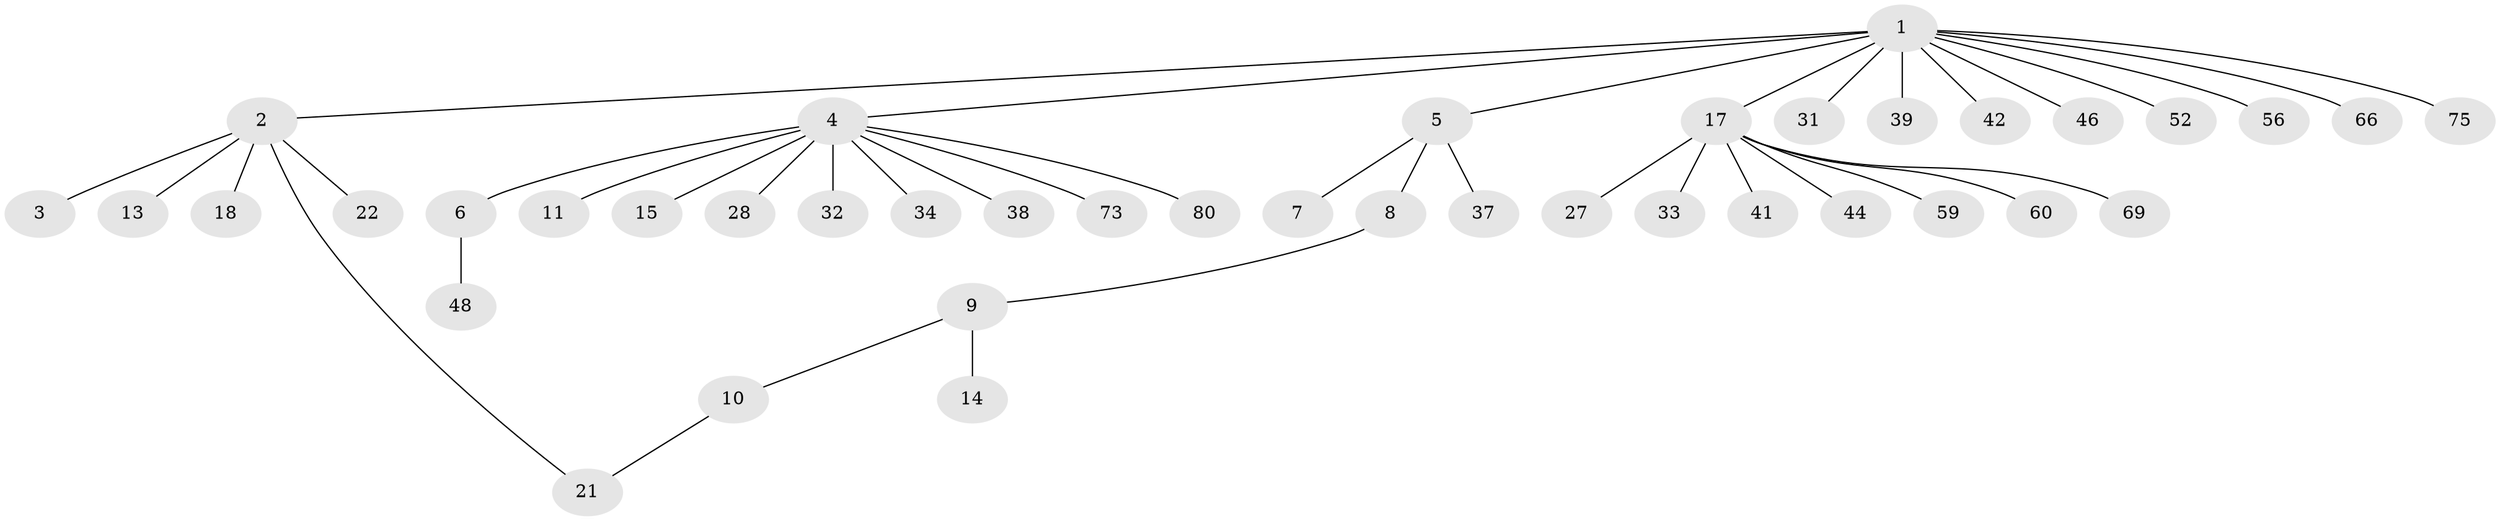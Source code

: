 // original degree distribution, {14: 0.012195121951219513, 6: 0.012195121951219513, 1: 0.6585365853658537, 16: 0.012195121951219513, 4: 0.024390243902439025, 2: 0.18292682926829268, 8: 0.012195121951219513, 3: 0.06097560975609756, 12: 0.012195121951219513, 7: 0.012195121951219513}
// Generated by graph-tools (version 1.1) at 2025/14/03/09/25 04:14:31]
// undirected, 41 vertices, 41 edges
graph export_dot {
graph [start="1"]
  node [color=gray90,style=filled];
  1;
  2;
  3;
  4 [super="+19+20+58+55+62"];
  5;
  6;
  7 [super="+50"];
  8;
  9 [super="+36+30+53+54+63+12"];
  10 [super="+16"];
  11;
  13;
  14;
  15 [super="+25"];
  17 [super="+24"];
  18;
  21 [super="+43+23"];
  22;
  27;
  28;
  31;
  32;
  33;
  34 [super="+47"];
  37 [super="+57"];
  38;
  39;
  41;
  42;
  44;
  46;
  48;
  52 [super="+71"];
  56;
  59;
  60 [super="+78+77"];
  66;
  69;
  73;
  75;
  80;
  1 -- 2;
  1 -- 4;
  1 -- 5;
  1 -- 17 [weight=2];
  1 -- 31;
  1 -- 39;
  1 -- 42;
  1 -- 46;
  1 -- 52;
  1 -- 56;
  1 -- 66;
  1 -- 75;
  2 -- 3;
  2 -- 13;
  2 -- 18;
  2 -- 22;
  2 -- 21;
  4 -- 6;
  4 -- 11;
  4 -- 15 [weight=2];
  4 -- 28;
  4 -- 32;
  4 -- 34;
  4 -- 38;
  4 -- 73;
  4 -- 80;
  5 -- 7;
  5 -- 8;
  5 -- 37;
  6 -- 48;
  8 -- 9;
  9 -- 10;
  9 -- 14;
  10 -- 21;
  17 -- 33;
  17 -- 69;
  17 -- 41;
  17 -- 59;
  17 -- 44;
  17 -- 27;
  17 -- 60;
}
